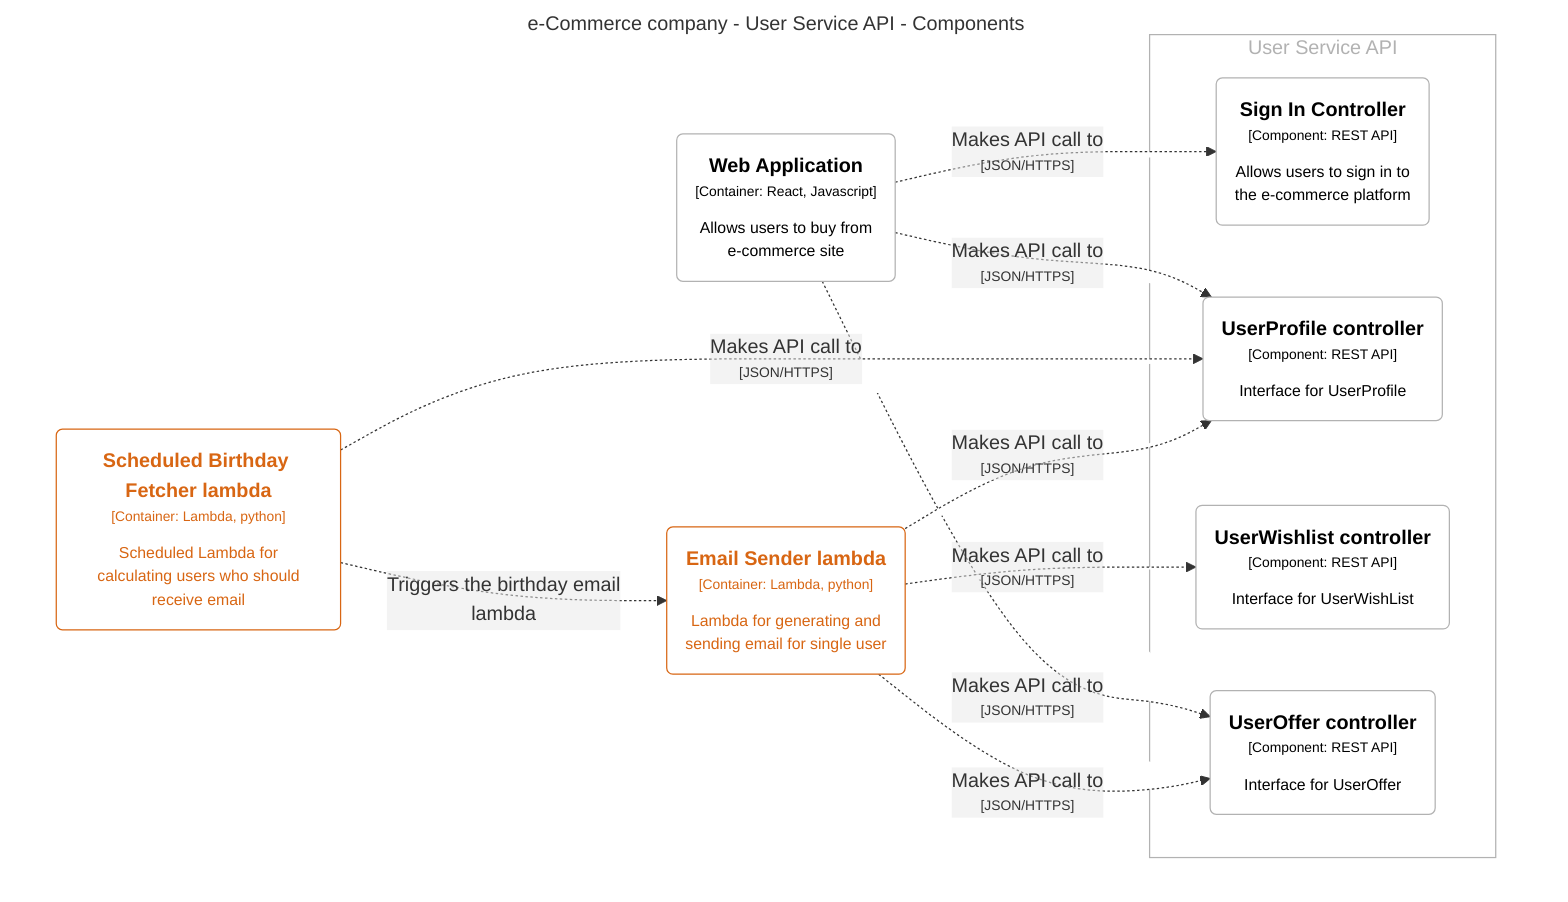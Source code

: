 graph TB
  linkStyle default fill:#ffffff

  subgraph diagram [e-Commerce company - User Service API - Components]
    style diagram fill:#ffffff,stroke:#ffffff

    3("<div style='font-weight: bold'>Web Application</div><div style='font-size: 70%; margin-top: 0px'>[Container: React, Javascript]</div><div style='font-size: 80%; margin-top:10px'>Allows users to buy from<br />e-commerce site</div>")
    style 3 fill:#ffffff,stroke:#b2b2b2,color:#000000
    15("<div style='font-weight: bold'>Scheduled Birthday Fetcher lambda</div><div style='font-size: 70%; margin-top: 0px'>[Container: Lambda, python]</div><div style='font-size: 80%; margin-top:10px'>Scheduled Lambda for<br />calculating users who should<br />receive email</div>")
    style 15 fill:#ffffff,stroke:#d86613,color:#d86613
    16("<div style='font-weight: bold'>Email Sender lambda</div><div style='font-size: 70%; margin-top: 0px'>[Container: Lambda, python]</div><div style='font-size: 80%; margin-top:10px'>Lambda for generating and<br />sending email for single user</div>")
    style 16 fill:#ffffff,stroke:#d86613,color:#d86613

    subgraph 4 [User Service API]
      style 4 fill:#ffffff,stroke:#b2b2b2,color:#b2b2b2

      5("<div style='font-weight: bold'>Sign In Controller</div><div style='font-size: 70%; margin-top: 0px'>[Component: REST API]</div><div style='font-size: 80%; margin-top:10px'>Allows users to sign in to<br />the e-commerce platform</div>")
      style 5 fill:#ffffff,stroke:#b2b2b2,color:#000000
      6("<div style='font-weight: bold'>UserProfile controller</div><div style='font-size: 70%; margin-top: 0px'>[Component: REST API]</div><div style='font-size: 80%; margin-top:10px'>Interface for UserProfile</div>")
      style 6 fill:#ffffff,stroke:#b2b2b2,color:#000000
      7("<div style='font-weight: bold'>UserWishlist controller</div><div style='font-size: 70%; margin-top: 0px'>[Component: REST API]</div><div style='font-size: 80%; margin-top:10px'>Interface for UserWishList</div>")
      style 7 fill:#ffffff,stroke:#b2b2b2,color:#000000
      8("<div style='font-weight: bold'>UserOffer controller</div><div style='font-size: 70%; margin-top: 0px'>[Component: REST API]</div><div style='font-size: 80%; margin-top:10px'>Interface for UserOffer</div>")
      style 8 fill:#ffffff,stroke:#b2b2b2,color:#000000
    end

    15-. "<div>Triggers the birthday email<br />lambda</div><div style='font-size: 70%'></div>" .->16
    3-. "<div>Makes API call to</div><div style='font-size: 70%'>[JSON/HTTPS]</div>" .->5
    3-. "<div>Makes API call to</div><div style='font-size: 70%'>[JSON/HTTPS]</div>" .->6
    3-. "<div>Makes API call to</div><div style='font-size: 70%'>[JSON/HTTPS]</div>" .->8
    15-. "<div>Makes API call to</div><div style='font-size: 70%'>[JSON/HTTPS]</div>" .->6
    16-. "<div>Makes API call to</div><div style='font-size: 70%'>[JSON/HTTPS]</div>" .->7
    16-. "<div>Makes API call to</div><div style='font-size: 70%'>[JSON/HTTPS]</div>" .->8
    16-. "<div>Makes API call to</div><div style='font-size: 70%'>[JSON/HTTPS]</div>" .->6
  end